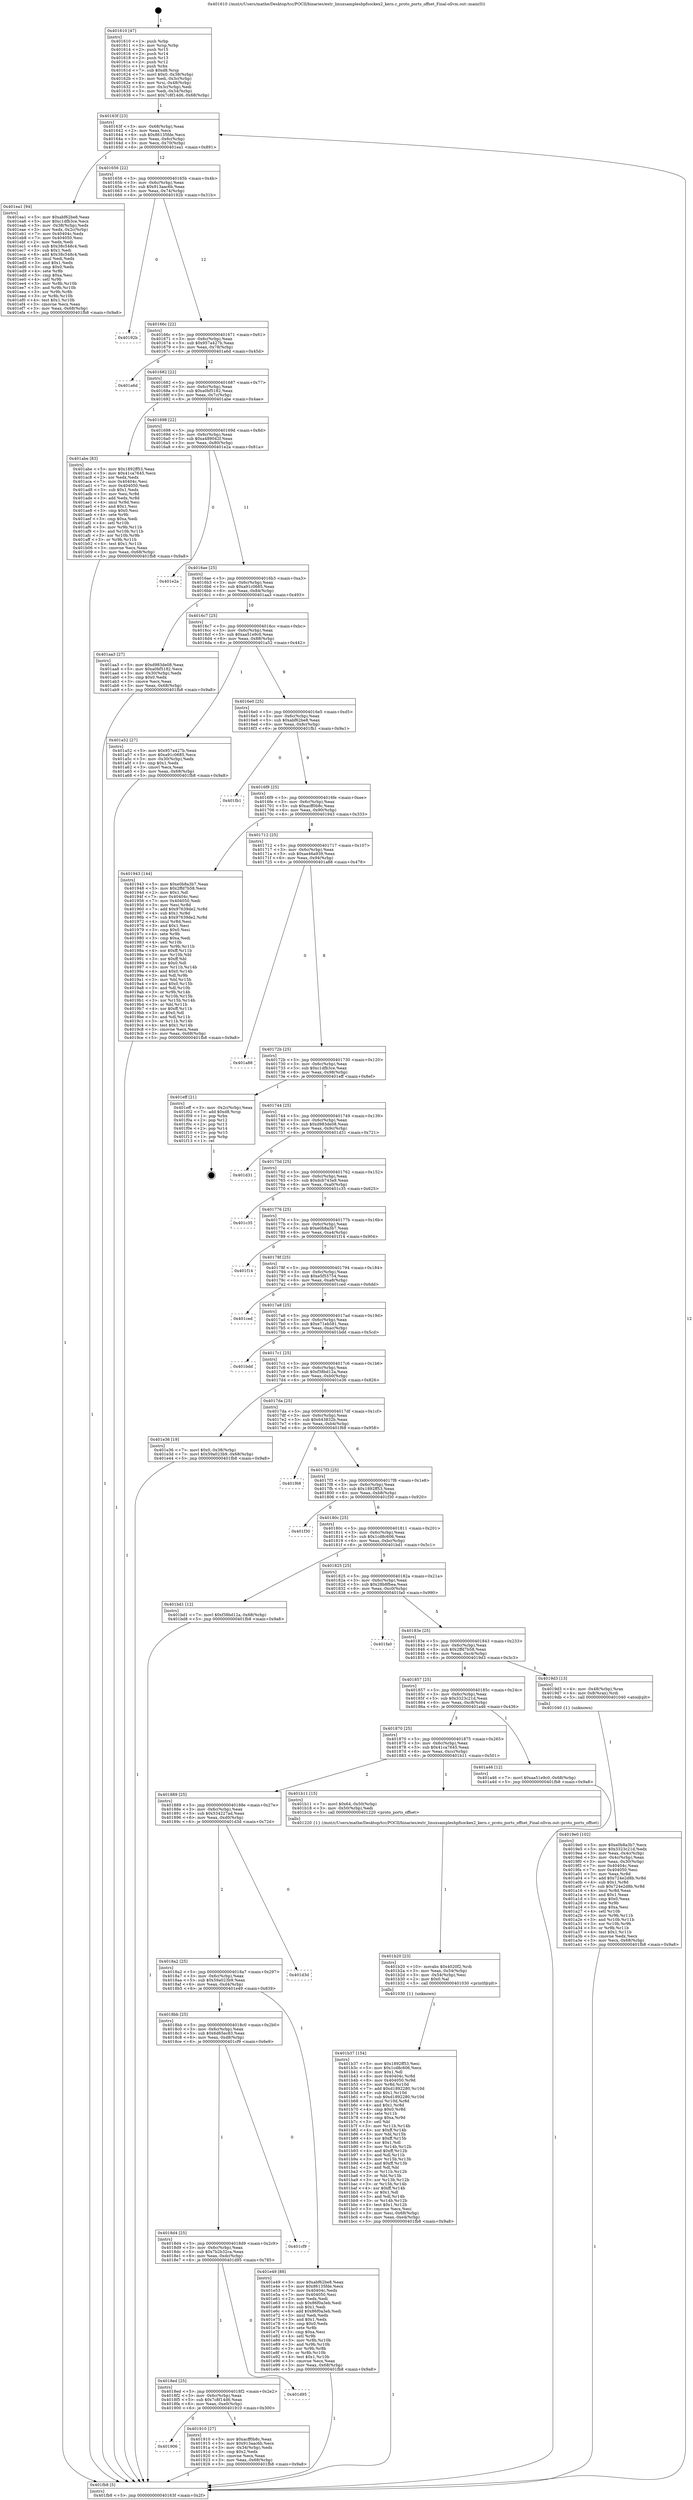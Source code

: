 digraph "0x401610" {
  label = "0x401610 (/mnt/c/Users/mathe/Desktop/tcc/POCII/binaries/extr_linuxsamplesbpfsockex2_kern.c_proto_ports_offset_Final-ollvm.out::main(0))"
  labelloc = "t"
  node[shape=record]

  Entry [label="",width=0.3,height=0.3,shape=circle,fillcolor=black,style=filled]
  "0x40163f" [label="{
     0x40163f [23]\l
     | [instrs]\l
     &nbsp;&nbsp;0x40163f \<+3\>: mov -0x68(%rbp),%eax\l
     &nbsp;&nbsp;0x401642 \<+2\>: mov %eax,%ecx\l
     &nbsp;&nbsp;0x401644 \<+6\>: sub $0x86135fde,%ecx\l
     &nbsp;&nbsp;0x40164a \<+3\>: mov %eax,-0x6c(%rbp)\l
     &nbsp;&nbsp;0x40164d \<+3\>: mov %ecx,-0x70(%rbp)\l
     &nbsp;&nbsp;0x401650 \<+6\>: je 0000000000401ea1 \<main+0x891\>\l
  }"]
  "0x401ea1" [label="{
     0x401ea1 [94]\l
     | [instrs]\l
     &nbsp;&nbsp;0x401ea1 \<+5\>: mov $0xabf62be8,%eax\l
     &nbsp;&nbsp;0x401ea6 \<+5\>: mov $0xc1dfb3ce,%ecx\l
     &nbsp;&nbsp;0x401eab \<+3\>: mov -0x38(%rbp),%edx\l
     &nbsp;&nbsp;0x401eae \<+3\>: mov %edx,-0x2c(%rbp)\l
     &nbsp;&nbsp;0x401eb1 \<+7\>: mov 0x40404c,%edx\l
     &nbsp;&nbsp;0x401eb8 \<+7\>: mov 0x404050,%esi\l
     &nbsp;&nbsp;0x401ebf \<+2\>: mov %edx,%edi\l
     &nbsp;&nbsp;0x401ec1 \<+6\>: sub $0x38c548c4,%edi\l
     &nbsp;&nbsp;0x401ec7 \<+3\>: sub $0x1,%edi\l
     &nbsp;&nbsp;0x401eca \<+6\>: add $0x38c548c4,%edi\l
     &nbsp;&nbsp;0x401ed0 \<+3\>: imul %edi,%edx\l
     &nbsp;&nbsp;0x401ed3 \<+3\>: and $0x1,%edx\l
     &nbsp;&nbsp;0x401ed6 \<+3\>: cmp $0x0,%edx\l
     &nbsp;&nbsp;0x401ed9 \<+4\>: sete %r8b\l
     &nbsp;&nbsp;0x401edd \<+3\>: cmp $0xa,%esi\l
     &nbsp;&nbsp;0x401ee0 \<+4\>: setl %r9b\l
     &nbsp;&nbsp;0x401ee4 \<+3\>: mov %r8b,%r10b\l
     &nbsp;&nbsp;0x401ee7 \<+3\>: and %r9b,%r10b\l
     &nbsp;&nbsp;0x401eea \<+3\>: xor %r9b,%r8b\l
     &nbsp;&nbsp;0x401eed \<+3\>: or %r8b,%r10b\l
     &nbsp;&nbsp;0x401ef0 \<+4\>: test $0x1,%r10b\l
     &nbsp;&nbsp;0x401ef4 \<+3\>: cmovne %ecx,%eax\l
     &nbsp;&nbsp;0x401ef7 \<+3\>: mov %eax,-0x68(%rbp)\l
     &nbsp;&nbsp;0x401efa \<+5\>: jmp 0000000000401fb8 \<main+0x9a8\>\l
  }"]
  "0x401656" [label="{
     0x401656 [22]\l
     | [instrs]\l
     &nbsp;&nbsp;0x401656 \<+5\>: jmp 000000000040165b \<main+0x4b\>\l
     &nbsp;&nbsp;0x40165b \<+3\>: mov -0x6c(%rbp),%eax\l
     &nbsp;&nbsp;0x40165e \<+5\>: sub $0x913aac6b,%eax\l
     &nbsp;&nbsp;0x401663 \<+3\>: mov %eax,-0x74(%rbp)\l
     &nbsp;&nbsp;0x401666 \<+6\>: je 000000000040192b \<main+0x31b\>\l
  }"]
  Exit [label="",width=0.3,height=0.3,shape=circle,fillcolor=black,style=filled,peripheries=2]
  "0x40192b" [label="{
     0x40192b\l
  }", style=dashed]
  "0x40166c" [label="{
     0x40166c [22]\l
     | [instrs]\l
     &nbsp;&nbsp;0x40166c \<+5\>: jmp 0000000000401671 \<main+0x61\>\l
     &nbsp;&nbsp;0x401671 \<+3\>: mov -0x6c(%rbp),%eax\l
     &nbsp;&nbsp;0x401674 \<+5\>: sub $0x957a427b,%eax\l
     &nbsp;&nbsp;0x401679 \<+3\>: mov %eax,-0x78(%rbp)\l
     &nbsp;&nbsp;0x40167c \<+6\>: je 0000000000401a6d \<main+0x45d\>\l
  }"]
  "0x401b37" [label="{
     0x401b37 [154]\l
     | [instrs]\l
     &nbsp;&nbsp;0x401b37 \<+5\>: mov $0x1892ff53,%esi\l
     &nbsp;&nbsp;0x401b3c \<+5\>: mov $0x1cd8c606,%ecx\l
     &nbsp;&nbsp;0x401b41 \<+2\>: mov $0x1,%dl\l
     &nbsp;&nbsp;0x401b43 \<+8\>: mov 0x40404c,%r8d\l
     &nbsp;&nbsp;0x401b4b \<+8\>: mov 0x404050,%r9d\l
     &nbsp;&nbsp;0x401b53 \<+3\>: mov %r8d,%r10d\l
     &nbsp;&nbsp;0x401b56 \<+7\>: add $0xd1892280,%r10d\l
     &nbsp;&nbsp;0x401b5d \<+4\>: sub $0x1,%r10d\l
     &nbsp;&nbsp;0x401b61 \<+7\>: sub $0xd1892280,%r10d\l
     &nbsp;&nbsp;0x401b68 \<+4\>: imul %r10d,%r8d\l
     &nbsp;&nbsp;0x401b6c \<+4\>: and $0x1,%r8d\l
     &nbsp;&nbsp;0x401b70 \<+4\>: cmp $0x0,%r8d\l
     &nbsp;&nbsp;0x401b74 \<+4\>: sete %r11b\l
     &nbsp;&nbsp;0x401b78 \<+4\>: cmp $0xa,%r9d\l
     &nbsp;&nbsp;0x401b7c \<+3\>: setl %bl\l
     &nbsp;&nbsp;0x401b7f \<+3\>: mov %r11b,%r14b\l
     &nbsp;&nbsp;0x401b82 \<+4\>: xor $0xff,%r14b\l
     &nbsp;&nbsp;0x401b86 \<+3\>: mov %bl,%r15b\l
     &nbsp;&nbsp;0x401b89 \<+4\>: xor $0xff,%r15b\l
     &nbsp;&nbsp;0x401b8d \<+3\>: xor $0x1,%dl\l
     &nbsp;&nbsp;0x401b90 \<+3\>: mov %r14b,%r12b\l
     &nbsp;&nbsp;0x401b93 \<+4\>: and $0xff,%r12b\l
     &nbsp;&nbsp;0x401b97 \<+3\>: and %dl,%r11b\l
     &nbsp;&nbsp;0x401b9a \<+3\>: mov %r15b,%r13b\l
     &nbsp;&nbsp;0x401b9d \<+4\>: and $0xff,%r13b\l
     &nbsp;&nbsp;0x401ba1 \<+2\>: and %dl,%bl\l
     &nbsp;&nbsp;0x401ba3 \<+3\>: or %r11b,%r12b\l
     &nbsp;&nbsp;0x401ba6 \<+3\>: or %bl,%r13b\l
     &nbsp;&nbsp;0x401ba9 \<+3\>: xor %r13b,%r12b\l
     &nbsp;&nbsp;0x401bac \<+3\>: or %r15b,%r14b\l
     &nbsp;&nbsp;0x401baf \<+4\>: xor $0xff,%r14b\l
     &nbsp;&nbsp;0x401bb3 \<+3\>: or $0x1,%dl\l
     &nbsp;&nbsp;0x401bb6 \<+3\>: and %dl,%r14b\l
     &nbsp;&nbsp;0x401bb9 \<+3\>: or %r14b,%r12b\l
     &nbsp;&nbsp;0x401bbc \<+4\>: test $0x1,%r12b\l
     &nbsp;&nbsp;0x401bc0 \<+3\>: cmovne %ecx,%esi\l
     &nbsp;&nbsp;0x401bc3 \<+3\>: mov %esi,-0x68(%rbp)\l
     &nbsp;&nbsp;0x401bc6 \<+6\>: mov %eax,-0xe4(%rbp)\l
     &nbsp;&nbsp;0x401bcc \<+5\>: jmp 0000000000401fb8 \<main+0x9a8\>\l
  }"]
  "0x401a6d" [label="{
     0x401a6d\l
  }", style=dashed]
  "0x401682" [label="{
     0x401682 [22]\l
     | [instrs]\l
     &nbsp;&nbsp;0x401682 \<+5\>: jmp 0000000000401687 \<main+0x77\>\l
     &nbsp;&nbsp;0x401687 \<+3\>: mov -0x6c(%rbp),%eax\l
     &nbsp;&nbsp;0x40168a \<+5\>: sub $0xa0bf5182,%eax\l
     &nbsp;&nbsp;0x40168f \<+3\>: mov %eax,-0x7c(%rbp)\l
     &nbsp;&nbsp;0x401692 \<+6\>: je 0000000000401abe \<main+0x4ae\>\l
  }"]
  "0x401b20" [label="{
     0x401b20 [23]\l
     | [instrs]\l
     &nbsp;&nbsp;0x401b20 \<+10\>: movabs $0x4020f2,%rdi\l
     &nbsp;&nbsp;0x401b2a \<+3\>: mov %eax,-0x54(%rbp)\l
     &nbsp;&nbsp;0x401b2d \<+3\>: mov -0x54(%rbp),%esi\l
     &nbsp;&nbsp;0x401b30 \<+2\>: mov $0x0,%al\l
     &nbsp;&nbsp;0x401b32 \<+5\>: call 0000000000401030 \<printf@plt\>\l
     | [calls]\l
     &nbsp;&nbsp;0x401030 \{1\} (unknown)\l
  }"]
  "0x401abe" [label="{
     0x401abe [83]\l
     | [instrs]\l
     &nbsp;&nbsp;0x401abe \<+5\>: mov $0x1892ff53,%eax\l
     &nbsp;&nbsp;0x401ac3 \<+5\>: mov $0x41ca7645,%ecx\l
     &nbsp;&nbsp;0x401ac8 \<+2\>: xor %edx,%edx\l
     &nbsp;&nbsp;0x401aca \<+7\>: mov 0x40404c,%esi\l
     &nbsp;&nbsp;0x401ad1 \<+7\>: mov 0x404050,%edi\l
     &nbsp;&nbsp;0x401ad8 \<+3\>: sub $0x1,%edx\l
     &nbsp;&nbsp;0x401adb \<+3\>: mov %esi,%r8d\l
     &nbsp;&nbsp;0x401ade \<+3\>: add %edx,%r8d\l
     &nbsp;&nbsp;0x401ae1 \<+4\>: imul %r8d,%esi\l
     &nbsp;&nbsp;0x401ae5 \<+3\>: and $0x1,%esi\l
     &nbsp;&nbsp;0x401ae8 \<+3\>: cmp $0x0,%esi\l
     &nbsp;&nbsp;0x401aeb \<+4\>: sete %r9b\l
     &nbsp;&nbsp;0x401aef \<+3\>: cmp $0xa,%edi\l
     &nbsp;&nbsp;0x401af2 \<+4\>: setl %r10b\l
     &nbsp;&nbsp;0x401af6 \<+3\>: mov %r9b,%r11b\l
     &nbsp;&nbsp;0x401af9 \<+3\>: and %r10b,%r11b\l
     &nbsp;&nbsp;0x401afc \<+3\>: xor %r10b,%r9b\l
     &nbsp;&nbsp;0x401aff \<+3\>: or %r9b,%r11b\l
     &nbsp;&nbsp;0x401b02 \<+4\>: test $0x1,%r11b\l
     &nbsp;&nbsp;0x401b06 \<+3\>: cmovne %ecx,%eax\l
     &nbsp;&nbsp;0x401b09 \<+3\>: mov %eax,-0x68(%rbp)\l
     &nbsp;&nbsp;0x401b0c \<+5\>: jmp 0000000000401fb8 \<main+0x9a8\>\l
  }"]
  "0x401698" [label="{
     0x401698 [22]\l
     | [instrs]\l
     &nbsp;&nbsp;0x401698 \<+5\>: jmp 000000000040169d \<main+0x8d\>\l
     &nbsp;&nbsp;0x40169d \<+3\>: mov -0x6c(%rbp),%eax\l
     &nbsp;&nbsp;0x4016a0 \<+5\>: sub $0xa489042f,%eax\l
     &nbsp;&nbsp;0x4016a5 \<+3\>: mov %eax,-0x80(%rbp)\l
     &nbsp;&nbsp;0x4016a8 \<+6\>: je 0000000000401e2a \<main+0x81a\>\l
  }"]
  "0x4019e0" [label="{
     0x4019e0 [102]\l
     | [instrs]\l
     &nbsp;&nbsp;0x4019e0 \<+5\>: mov $0xe0b8a3b7,%ecx\l
     &nbsp;&nbsp;0x4019e5 \<+5\>: mov $0x3323c21d,%edx\l
     &nbsp;&nbsp;0x4019ea \<+3\>: mov %eax,-0x4c(%rbp)\l
     &nbsp;&nbsp;0x4019ed \<+3\>: mov -0x4c(%rbp),%eax\l
     &nbsp;&nbsp;0x4019f0 \<+3\>: mov %eax,-0x30(%rbp)\l
     &nbsp;&nbsp;0x4019f3 \<+7\>: mov 0x40404c,%eax\l
     &nbsp;&nbsp;0x4019fa \<+7\>: mov 0x404050,%esi\l
     &nbsp;&nbsp;0x401a01 \<+3\>: mov %eax,%r8d\l
     &nbsp;&nbsp;0x401a04 \<+7\>: add $0x724e2d8b,%r8d\l
     &nbsp;&nbsp;0x401a0b \<+4\>: sub $0x1,%r8d\l
     &nbsp;&nbsp;0x401a0f \<+7\>: sub $0x724e2d8b,%r8d\l
     &nbsp;&nbsp;0x401a16 \<+4\>: imul %r8d,%eax\l
     &nbsp;&nbsp;0x401a1a \<+3\>: and $0x1,%eax\l
     &nbsp;&nbsp;0x401a1d \<+3\>: cmp $0x0,%eax\l
     &nbsp;&nbsp;0x401a20 \<+4\>: sete %r9b\l
     &nbsp;&nbsp;0x401a24 \<+3\>: cmp $0xa,%esi\l
     &nbsp;&nbsp;0x401a27 \<+4\>: setl %r10b\l
     &nbsp;&nbsp;0x401a2b \<+3\>: mov %r9b,%r11b\l
     &nbsp;&nbsp;0x401a2e \<+3\>: and %r10b,%r11b\l
     &nbsp;&nbsp;0x401a31 \<+3\>: xor %r10b,%r9b\l
     &nbsp;&nbsp;0x401a34 \<+3\>: or %r9b,%r11b\l
     &nbsp;&nbsp;0x401a37 \<+4\>: test $0x1,%r11b\l
     &nbsp;&nbsp;0x401a3b \<+3\>: cmovne %edx,%ecx\l
     &nbsp;&nbsp;0x401a3e \<+3\>: mov %ecx,-0x68(%rbp)\l
     &nbsp;&nbsp;0x401a41 \<+5\>: jmp 0000000000401fb8 \<main+0x9a8\>\l
  }"]
  "0x401e2a" [label="{
     0x401e2a\l
  }", style=dashed]
  "0x4016ae" [label="{
     0x4016ae [25]\l
     | [instrs]\l
     &nbsp;&nbsp;0x4016ae \<+5\>: jmp 00000000004016b3 \<main+0xa3\>\l
     &nbsp;&nbsp;0x4016b3 \<+3\>: mov -0x6c(%rbp),%eax\l
     &nbsp;&nbsp;0x4016b6 \<+5\>: sub $0xa91c0685,%eax\l
     &nbsp;&nbsp;0x4016bb \<+6\>: mov %eax,-0x84(%rbp)\l
     &nbsp;&nbsp;0x4016c1 \<+6\>: je 0000000000401aa3 \<main+0x493\>\l
  }"]
  "0x401610" [label="{
     0x401610 [47]\l
     | [instrs]\l
     &nbsp;&nbsp;0x401610 \<+1\>: push %rbp\l
     &nbsp;&nbsp;0x401611 \<+3\>: mov %rsp,%rbp\l
     &nbsp;&nbsp;0x401614 \<+2\>: push %r15\l
     &nbsp;&nbsp;0x401616 \<+2\>: push %r14\l
     &nbsp;&nbsp;0x401618 \<+2\>: push %r13\l
     &nbsp;&nbsp;0x40161a \<+2\>: push %r12\l
     &nbsp;&nbsp;0x40161c \<+1\>: push %rbx\l
     &nbsp;&nbsp;0x40161d \<+7\>: sub $0xd8,%rsp\l
     &nbsp;&nbsp;0x401624 \<+7\>: movl $0x0,-0x38(%rbp)\l
     &nbsp;&nbsp;0x40162b \<+3\>: mov %edi,-0x3c(%rbp)\l
     &nbsp;&nbsp;0x40162e \<+4\>: mov %rsi,-0x48(%rbp)\l
     &nbsp;&nbsp;0x401632 \<+3\>: mov -0x3c(%rbp),%edi\l
     &nbsp;&nbsp;0x401635 \<+3\>: mov %edi,-0x34(%rbp)\l
     &nbsp;&nbsp;0x401638 \<+7\>: movl $0x7c8f14d6,-0x68(%rbp)\l
  }"]
  "0x401aa3" [label="{
     0x401aa3 [27]\l
     | [instrs]\l
     &nbsp;&nbsp;0x401aa3 \<+5\>: mov $0xd983de08,%eax\l
     &nbsp;&nbsp;0x401aa8 \<+5\>: mov $0xa0bf5182,%ecx\l
     &nbsp;&nbsp;0x401aad \<+3\>: mov -0x30(%rbp),%edx\l
     &nbsp;&nbsp;0x401ab0 \<+3\>: cmp $0x0,%edx\l
     &nbsp;&nbsp;0x401ab3 \<+3\>: cmove %ecx,%eax\l
     &nbsp;&nbsp;0x401ab6 \<+3\>: mov %eax,-0x68(%rbp)\l
     &nbsp;&nbsp;0x401ab9 \<+5\>: jmp 0000000000401fb8 \<main+0x9a8\>\l
  }"]
  "0x4016c7" [label="{
     0x4016c7 [25]\l
     | [instrs]\l
     &nbsp;&nbsp;0x4016c7 \<+5\>: jmp 00000000004016cc \<main+0xbc\>\l
     &nbsp;&nbsp;0x4016cc \<+3\>: mov -0x6c(%rbp),%eax\l
     &nbsp;&nbsp;0x4016cf \<+5\>: sub $0xaa51e9c0,%eax\l
     &nbsp;&nbsp;0x4016d4 \<+6\>: mov %eax,-0x88(%rbp)\l
     &nbsp;&nbsp;0x4016da \<+6\>: je 0000000000401a52 \<main+0x442\>\l
  }"]
  "0x401fb8" [label="{
     0x401fb8 [5]\l
     | [instrs]\l
     &nbsp;&nbsp;0x401fb8 \<+5\>: jmp 000000000040163f \<main+0x2f\>\l
  }"]
  "0x401a52" [label="{
     0x401a52 [27]\l
     | [instrs]\l
     &nbsp;&nbsp;0x401a52 \<+5\>: mov $0x957a427b,%eax\l
     &nbsp;&nbsp;0x401a57 \<+5\>: mov $0xa91c0685,%ecx\l
     &nbsp;&nbsp;0x401a5c \<+3\>: mov -0x30(%rbp),%edx\l
     &nbsp;&nbsp;0x401a5f \<+3\>: cmp $0x1,%edx\l
     &nbsp;&nbsp;0x401a62 \<+3\>: cmovl %ecx,%eax\l
     &nbsp;&nbsp;0x401a65 \<+3\>: mov %eax,-0x68(%rbp)\l
     &nbsp;&nbsp;0x401a68 \<+5\>: jmp 0000000000401fb8 \<main+0x9a8\>\l
  }"]
  "0x4016e0" [label="{
     0x4016e0 [25]\l
     | [instrs]\l
     &nbsp;&nbsp;0x4016e0 \<+5\>: jmp 00000000004016e5 \<main+0xd5\>\l
     &nbsp;&nbsp;0x4016e5 \<+3\>: mov -0x6c(%rbp),%eax\l
     &nbsp;&nbsp;0x4016e8 \<+5\>: sub $0xabf62be8,%eax\l
     &nbsp;&nbsp;0x4016ed \<+6\>: mov %eax,-0x8c(%rbp)\l
     &nbsp;&nbsp;0x4016f3 \<+6\>: je 0000000000401fb1 \<main+0x9a1\>\l
  }"]
  "0x401906" [label="{
     0x401906\l
  }", style=dashed]
  "0x401fb1" [label="{
     0x401fb1\l
  }", style=dashed]
  "0x4016f9" [label="{
     0x4016f9 [25]\l
     | [instrs]\l
     &nbsp;&nbsp;0x4016f9 \<+5\>: jmp 00000000004016fe \<main+0xee\>\l
     &nbsp;&nbsp;0x4016fe \<+3\>: mov -0x6c(%rbp),%eax\l
     &nbsp;&nbsp;0x401701 \<+5\>: sub $0xacff0b8c,%eax\l
     &nbsp;&nbsp;0x401706 \<+6\>: mov %eax,-0x90(%rbp)\l
     &nbsp;&nbsp;0x40170c \<+6\>: je 0000000000401943 \<main+0x333\>\l
  }"]
  "0x401910" [label="{
     0x401910 [27]\l
     | [instrs]\l
     &nbsp;&nbsp;0x401910 \<+5\>: mov $0xacff0b8c,%eax\l
     &nbsp;&nbsp;0x401915 \<+5\>: mov $0x913aac6b,%ecx\l
     &nbsp;&nbsp;0x40191a \<+3\>: mov -0x34(%rbp),%edx\l
     &nbsp;&nbsp;0x40191d \<+3\>: cmp $0x2,%edx\l
     &nbsp;&nbsp;0x401920 \<+3\>: cmovne %ecx,%eax\l
     &nbsp;&nbsp;0x401923 \<+3\>: mov %eax,-0x68(%rbp)\l
     &nbsp;&nbsp;0x401926 \<+5\>: jmp 0000000000401fb8 \<main+0x9a8\>\l
  }"]
  "0x401943" [label="{
     0x401943 [144]\l
     | [instrs]\l
     &nbsp;&nbsp;0x401943 \<+5\>: mov $0xe0b8a3b7,%eax\l
     &nbsp;&nbsp;0x401948 \<+5\>: mov $0x2ffd7b58,%ecx\l
     &nbsp;&nbsp;0x40194d \<+2\>: mov $0x1,%dl\l
     &nbsp;&nbsp;0x40194f \<+7\>: mov 0x40404c,%esi\l
     &nbsp;&nbsp;0x401956 \<+7\>: mov 0x404050,%edi\l
     &nbsp;&nbsp;0x40195d \<+3\>: mov %esi,%r8d\l
     &nbsp;&nbsp;0x401960 \<+7\>: add $0x97639de2,%r8d\l
     &nbsp;&nbsp;0x401967 \<+4\>: sub $0x1,%r8d\l
     &nbsp;&nbsp;0x40196b \<+7\>: sub $0x97639de2,%r8d\l
     &nbsp;&nbsp;0x401972 \<+4\>: imul %r8d,%esi\l
     &nbsp;&nbsp;0x401976 \<+3\>: and $0x1,%esi\l
     &nbsp;&nbsp;0x401979 \<+3\>: cmp $0x0,%esi\l
     &nbsp;&nbsp;0x40197c \<+4\>: sete %r9b\l
     &nbsp;&nbsp;0x401980 \<+3\>: cmp $0xa,%edi\l
     &nbsp;&nbsp;0x401983 \<+4\>: setl %r10b\l
     &nbsp;&nbsp;0x401987 \<+3\>: mov %r9b,%r11b\l
     &nbsp;&nbsp;0x40198a \<+4\>: xor $0xff,%r11b\l
     &nbsp;&nbsp;0x40198e \<+3\>: mov %r10b,%bl\l
     &nbsp;&nbsp;0x401991 \<+3\>: xor $0xff,%bl\l
     &nbsp;&nbsp;0x401994 \<+3\>: xor $0x0,%dl\l
     &nbsp;&nbsp;0x401997 \<+3\>: mov %r11b,%r14b\l
     &nbsp;&nbsp;0x40199a \<+4\>: and $0x0,%r14b\l
     &nbsp;&nbsp;0x40199e \<+3\>: and %dl,%r9b\l
     &nbsp;&nbsp;0x4019a1 \<+3\>: mov %bl,%r15b\l
     &nbsp;&nbsp;0x4019a4 \<+4\>: and $0x0,%r15b\l
     &nbsp;&nbsp;0x4019a8 \<+3\>: and %dl,%r10b\l
     &nbsp;&nbsp;0x4019ab \<+3\>: or %r9b,%r14b\l
     &nbsp;&nbsp;0x4019ae \<+3\>: or %r10b,%r15b\l
     &nbsp;&nbsp;0x4019b1 \<+3\>: xor %r15b,%r14b\l
     &nbsp;&nbsp;0x4019b4 \<+3\>: or %bl,%r11b\l
     &nbsp;&nbsp;0x4019b7 \<+4\>: xor $0xff,%r11b\l
     &nbsp;&nbsp;0x4019bb \<+3\>: or $0x0,%dl\l
     &nbsp;&nbsp;0x4019be \<+3\>: and %dl,%r11b\l
     &nbsp;&nbsp;0x4019c1 \<+3\>: or %r11b,%r14b\l
     &nbsp;&nbsp;0x4019c4 \<+4\>: test $0x1,%r14b\l
     &nbsp;&nbsp;0x4019c8 \<+3\>: cmovne %ecx,%eax\l
     &nbsp;&nbsp;0x4019cb \<+3\>: mov %eax,-0x68(%rbp)\l
     &nbsp;&nbsp;0x4019ce \<+5\>: jmp 0000000000401fb8 \<main+0x9a8\>\l
  }"]
  "0x401712" [label="{
     0x401712 [25]\l
     | [instrs]\l
     &nbsp;&nbsp;0x401712 \<+5\>: jmp 0000000000401717 \<main+0x107\>\l
     &nbsp;&nbsp;0x401717 \<+3\>: mov -0x6c(%rbp),%eax\l
     &nbsp;&nbsp;0x40171a \<+5\>: sub $0xae46a939,%eax\l
     &nbsp;&nbsp;0x40171f \<+6\>: mov %eax,-0x94(%rbp)\l
     &nbsp;&nbsp;0x401725 \<+6\>: je 0000000000401a88 \<main+0x478\>\l
  }"]
  "0x4018ed" [label="{
     0x4018ed [25]\l
     | [instrs]\l
     &nbsp;&nbsp;0x4018ed \<+5\>: jmp 00000000004018f2 \<main+0x2e2\>\l
     &nbsp;&nbsp;0x4018f2 \<+3\>: mov -0x6c(%rbp),%eax\l
     &nbsp;&nbsp;0x4018f5 \<+5\>: sub $0x7c8f14d6,%eax\l
     &nbsp;&nbsp;0x4018fa \<+6\>: mov %eax,-0xe0(%rbp)\l
     &nbsp;&nbsp;0x401900 \<+6\>: je 0000000000401910 \<main+0x300\>\l
  }"]
  "0x401a88" [label="{
     0x401a88\l
  }", style=dashed]
  "0x40172b" [label="{
     0x40172b [25]\l
     | [instrs]\l
     &nbsp;&nbsp;0x40172b \<+5\>: jmp 0000000000401730 \<main+0x120\>\l
     &nbsp;&nbsp;0x401730 \<+3\>: mov -0x6c(%rbp),%eax\l
     &nbsp;&nbsp;0x401733 \<+5\>: sub $0xc1dfb3ce,%eax\l
     &nbsp;&nbsp;0x401738 \<+6\>: mov %eax,-0x98(%rbp)\l
     &nbsp;&nbsp;0x40173e \<+6\>: je 0000000000401eff \<main+0x8ef\>\l
  }"]
  "0x401d95" [label="{
     0x401d95\l
  }", style=dashed]
  "0x401eff" [label="{
     0x401eff [21]\l
     | [instrs]\l
     &nbsp;&nbsp;0x401eff \<+3\>: mov -0x2c(%rbp),%eax\l
     &nbsp;&nbsp;0x401f02 \<+7\>: add $0xd8,%rsp\l
     &nbsp;&nbsp;0x401f09 \<+1\>: pop %rbx\l
     &nbsp;&nbsp;0x401f0a \<+2\>: pop %r12\l
     &nbsp;&nbsp;0x401f0c \<+2\>: pop %r13\l
     &nbsp;&nbsp;0x401f0e \<+2\>: pop %r14\l
     &nbsp;&nbsp;0x401f10 \<+2\>: pop %r15\l
     &nbsp;&nbsp;0x401f12 \<+1\>: pop %rbp\l
     &nbsp;&nbsp;0x401f13 \<+1\>: ret\l
  }"]
  "0x401744" [label="{
     0x401744 [25]\l
     | [instrs]\l
     &nbsp;&nbsp;0x401744 \<+5\>: jmp 0000000000401749 \<main+0x139\>\l
     &nbsp;&nbsp;0x401749 \<+3\>: mov -0x6c(%rbp),%eax\l
     &nbsp;&nbsp;0x40174c \<+5\>: sub $0xd983de08,%eax\l
     &nbsp;&nbsp;0x401751 \<+6\>: mov %eax,-0x9c(%rbp)\l
     &nbsp;&nbsp;0x401757 \<+6\>: je 0000000000401d31 \<main+0x721\>\l
  }"]
  "0x4018d4" [label="{
     0x4018d4 [25]\l
     | [instrs]\l
     &nbsp;&nbsp;0x4018d4 \<+5\>: jmp 00000000004018d9 \<main+0x2c9\>\l
     &nbsp;&nbsp;0x4018d9 \<+3\>: mov -0x6c(%rbp),%eax\l
     &nbsp;&nbsp;0x4018dc \<+5\>: sub $0x7b2b32ca,%eax\l
     &nbsp;&nbsp;0x4018e1 \<+6\>: mov %eax,-0xdc(%rbp)\l
     &nbsp;&nbsp;0x4018e7 \<+6\>: je 0000000000401d95 \<main+0x785\>\l
  }"]
  "0x401d31" [label="{
     0x401d31\l
  }", style=dashed]
  "0x40175d" [label="{
     0x40175d [25]\l
     | [instrs]\l
     &nbsp;&nbsp;0x40175d \<+5\>: jmp 0000000000401762 \<main+0x152\>\l
     &nbsp;&nbsp;0x401762 \<+3\>: mov -0x6c(%rbp),%eax\l
     &nbsp;&nbsp;0x401765 \<+5\>: sub $0xdcb743a9,%eax\l
     &nbsp;&nbsp;0x40176a \<+6\>: mov %eax,-0xa0(%rbp)\l
     &nbsp;&nbsp;0x401770 \<+6\>: je 0000000000401c35 \<main+0x625\>\l
  }"]
  "0x401cf9" [label="{
     0x401cf9\l
  }", style=dashed]
  "0x401c35" [label="{
     0x401c35\l
  }", style=dashed]
  "0x401776" [label="{
     0x401776 [25]\l
     | [instrs]\l
     &nbsp;&nbsp;0x401776 \<+5\>: jmp 000000000040177b \<main+0x16b\>\l
     &nbsp;&nbsp;0x40177b \<+3\>: mov -0x6c(%rbp),%eax\l
     &nbsp;&nbsp;0x40177e \<+5\>: sub $0xe0b8a3b7,%eax\l
     &nbsp;&nbsp;0x401783 \<+6\>: mov %eax,-0xa4(%rbp)\l
     &nbsp;&nbsp;0x401789 \<+6\>: je 0000000000401f14 \<main+0x904\>\l
  }"]
  "0x4018bb" [label="{
     0x4018bb [25]\l
     | [instrs]\l
     &nbsp;&nbsp;0x4018bb \<+5\>: jmp 00000000004018c0 \<main+0x2b0\>\l
     &nbsp;&nbsp;0x4018c0 \<+3\>: mov -0x6c(%rbp),%eax\l
     &nbsp;&nbsp;0x4018c3 \<+5\>: sub $0x6d65ec83,%eax\l
     &nbsp;&nbsp;0x4018c8 \<+6\>: mov %eax,-0xd8(%rbp)\l
     &nbsp;&nbsp;0x4018ce \<+6\>: je 0000000000401cf9 \<main+0x6e9\>\l
  }"]
  "0x401f14" [label="{
     0x401f14\l
  }", style=dashed]
  "0x40178f" [label="{
     0x40178f [25]\l
     | [instrs]\l
     &nbsp;&nbsp;0x40178f \<+5\>: jmp 0000000000401794 \<main+0x184\>\l
     &nbsp;&nbsp;0x401794 \<+3\>: mov -0x6c(%rbp),%eax\l
     &nbsp;&nbsp;0x401797 \<+5\>: sub $0xe5f55754,%eax\l
     &nbsp;&nbsp;0x40179c \<+6\>: mov %eax,-0xa8(%rbp)\l
     &nbsp;&nbsp;0x4017a2 \<+6\>: je 0000000000401ced \<main+0x6dd\>\l
  }"]
  "0x401e49" [label="{
     0x401e49 [88]\l
     | [instrs]\l
     &nbsp;&nbsp;0x401e49 \<+5\>: mov $0xabf62be8,%eax\l
     &nbsp;&nbsp;0x401e4e \<+5\>: mov $0x86135fde,%ecx\l
     &nbsp;&nbsp;0x401e53 \<+7\>: mov 0x40404c,%edx\l
     &nbsp;&nbsp;0x401e5a \<+7\>: mov 0x404050,%esi\l
     &nbsp;&nbsp;0x401e61 \<+2\>: mov %edx,%edi\l
     &nbsp;&nbsp;0x401e63 \<+6\>: sub $0x86f0a3eb,%edi\l
     &nbsp;&nbsp;0x401e69 \<+3\>: sub $0x1,%edi\l
     &nbsp;&nbsp;0x401e6c \<+6\>: add $0x86f0a3eb,%edi\l
     &nbsp;&nbsp;0x401e72 \<+3\>: imul %edi,%edx\l
     &nbsp;&nbsp;0x401e75 \<+3\>: and $0x1,%edx\l
     &nbsp;&nbsp;0x401e78 \<+3\>: cmp $0x0,%edx\l
     &nbsp;&nbsp;0x401e7b \<+4\>: sete %r8b\l
     &nbsp;&nbsp;0x401e7f \<+3\>: cmp $0xa,%esi\l
     &nbsp;&nbsp;0x401e82 \<+4\>: setl %r9b\l
     &nbsp;&nbsp;0x401e86 \<+3\>: mov %r8b,%r10b\l
     &nbsp;&nbsp;0x401e89 \<+3\>: and %r9b,%r10b\l
     &nbsp;&nbsp;0x401e8c \<+3\>: xor %r9b,%r8b\l
     &nbsp;&nbsp;0x401e8f \<+3\>: or %r8b,%r10b\l
     &nbsp;&nbsp;0x401e92 \<+4\>: test $0x1,%r10b\l
     &nbsp;&nbsp;0x401e96 \<+3\>: cmovne %ecx,%eax\l
     &nbsp;&nbsp;0x401e99 \<+3\>: mov %eax,-0x68(%rbp)\l
     &nbsp;&nbsp;0x401e9c \<+5\>: jmp 0000000000401fb8 \<main+0x9a8\>\l
  }"]
  "0x401ced" [label="{
     0x401ced\l
  }", style=dashed]
  "0x4017a8" [label="{
     0x4017a8 [25]\l
     | [instrs]\l
     &nbsp;&nbsp;0x4017a8 \<+5\>: jmp 00000000004017ad \<main+0x19d\>\l
     &nbsp;&nbsp;0x4017ad \<+3\>: mov -0x6c(%rbp),%eax\l
     &nbsp;&nbsp;0x4017b0 \<+5\>: sub $0xe71eb581,%eax\l
     &nbsp;&nbsp;0x4017b5 \<+6\>: mov %eax,-0xac(%rbp)\l
     &nbsp;&nbsp;0x4017bb \<+6\>: je 0000000000401bdd \<main+0x5cd\>\l
  }"]
  "0x4018a2" [label="{
     0x4018a2 [25]\l
     | [instrs]\l
     &nbsp;&nbsp;0x4018a2 \<+5\>: jmp 00000000004018a7 \<main+0x297\>\l
     &nbsp;&nbsp;0x4018a7 \<+3\>: mov -0x6c(%rbp),%eax\l
     &nbsp;&nbsp;0x4018aa \<+5\>: sub $0x59a023b9,%eax\l
     &nbsp;&nbsp;0x4018af \<+6\>: mov %eax,-0xd4(%rbp)\l
     &nbsp;&nbsp;0x4018b5 \<+6\>: je 0000000000401e49 \<main+0x839\>\l
  }"]
  "0x401bdd" [label="{
     0x401bdd\l
  }", style=dashed]
  "0x4017c1" [label="{
     0x4017c1 [25]\l
     | [instrs]\l
     &nbsp;&nbsp;0x4017c1 \<+5\>: jmp 00000000004017c6 \<main+0x1b6\>\l
     &nbsp;&nbsp;0x4017c6 \<+3\>: mov -0x6c(%rbp),%eax\l
     &nbsp;&nbsp;0x4017c9 \<+5\>: sub $0xf38bd12a,%eax\l
     &nbsp;&nbsp;0x4017ce \<+6\>: mov %eax,-0xb0(%rbp)\l
     &nbsp;&nbsp;0x4017d4 \<+6\>: je 0000000000401e36 \<main+0x826\>\l
  }"]
  "0x401d3d" [label="{
     0x401d3d\l
  }", style=dashed]
  "0x401e36" [label="{
     0x401e36 [19]\l
     | [instrs]\l
     &nbsp;&nbsp;0x401e36 \<+7\>: movl $0x0,-0x38(%rbp)\l
     &nbsp;&nbsp;0x401e3d \<+7\>: movl $0x59a023b9,-0x68(%rbp)\l
     &nbsp;&nbsp;0x401e44 \<+5\>: jmp 0000000000401fb8 \<main+0x9a8\>\l
  }"]
  "0x4017da" [label="{
     0x4017da [25]\l
     | [instrs]\l
     &nbsp;&nbsp;0x4017da \<+5\>: jmp 00000000004017df \<main+0x1cf\>\l
     &nbsp;&nbsp;0x4017df \<+3\>: mov -0x6c(%rbp),%eax\l
     &nbsp;&nbsp;0x4017e2 \<+5\>: sub $0x643832b,%eax\l
     &nbsp;&nbsp;0x4017e7 \<+6\>: mov %eax,-0xb4(%rbp)\l
     &nbsp;&nbsp;0x4017ed \<+6\>: je 0000000000401f68 \<main+0x958\>\l
  }"]
  "0x401889" [label="{
     0x401889 [25]\l
     | [instrs]\l
     &nbsp;&nbsp;0x401889 \<+5\>: jmp 000000000040188e \<main+0x27e\>\l
     &nbsp;&nbsp;0x40188e \<+3\>: mov -0x6c(%rbp),%eax\l
     &nbsp;&nbsp;0x401891 \<+5\>: sub $0x534227ad,%eax\l
     &nbsp;&nbsp;0x401896 \<+6\>: mov %eax,-0xd0(%rbp)\l
     &nbsp;&nbsp;0x40189c \<+6\>: je 0000000000401d3d \<main+0x72d\>\l
  }"]
  "0x401f68" [label="{
     0x401f68\l
  }", style=dashed]
  "0x4017f3" [label="{
     0x4017f3 [25]\l
     | [instrs]\l
     &nbsp;&nbsp;0x4017f3 \<+5\>: jmp 00000000004017f8 \<main+0x1e8\>\l
     &nbsp;&nbsp;0x4017f8 \<+3\>: mov -0x6c(%rbp),%eax\l
     &nbsp;&nbsp;0x4017fb \<+5\>: sub $0x1892ff53,%eax\l
     &nbsp;&nbsp;0x401800 \<+6\>: mov %eax,-0xb8(%rbp)\l
     &nbsp;&nbsp;0x401806 \<+6\>: je 0000000000401f30 \<main+0x920\>\l
  }"]
  "0x401b11" [label="{
     0x401b11 [15]\l
     | [instrs]\l
     &nbsp;&nbsp;0x401b11 \<+7\>: movl $0x64,-0x50(%rbp)\l
     &nbsp;&nbsp;0x401b18 \<+3\>: mov -0x50(%rbp),%edi\l
     &nbsp;&nbsp;0x401b1b \<+5\>: call 0000000000401220 \<proto_ports_offset\>\l
     | [calls]\l
     &nbsp;&nbsp;0x401220 \{1\} (/mnt/c/Users/mathe/Desktop/tcc/POCII/binaries/extr_linuxsamplesbpfsockex2_kern.c_proto_ports_offset_Final-ollvm.out::proto_ports_offset)\l
  }"]
  "0x401f30" [label="{
     0x401f30\l
  }", style=dashed]
  "0x40180c" [label="{
     0x40180c [25]\l
     | [instrs]\l
     &nbsp;&nbsp;0x40180c \<+5\>: jmp 0000000000401811 \<main+0x201\>\l
     &nbsp;&nbsp;0x401811 \<+3\>: mov -0x6c(%rbp),%eax\l
     &nbsp;&nbsp;0x401814 \<+5\>: sub $0x1cd8c606,%eax\l
     &nbsp;&nbsp;0x401819 \<+6\>: mov %eax,-0xbc(%rbp)\l
     &nbsp;&nbsp;0x40181f \<+6\>: je 0000000000401bd1 \<main+0x5c1\>\l
  }"]
  "0x401870" [label="{
     0x401870 [25]\l
     | [instrs]\l
     &nbsp;&nbsp;0x401870 \<+5\>: jmp 0000000000401875 \<main+0x265\>\l
     &nbsp;&nbsp;0x401875 \<+3\>: mov -0x6c(%rbp),%eax\l
     &nbsp;&nbsp;0x401878 \<+5\>: sub $0x41ca7645,%eax\l
     &nbsp;&nbsp;0x40187d \<+6\>: mov %eax,-0xcc(%rbp)\l
     &nbsp;&nbsp;0x401883 \<+6\>: je 0000000000401b11 \<main+0x501\>\l
  }"]
  "0x401bd1" [label="{
     0x401bd1 [12]\l
     | [instrs]\l
     &nbsp;&nbsp;0x401bd1 \<+7\>: movl $0xf38bd12a,-0x68(%rbp)\l
     &nbsp;&nbsp;0x401bd8 \<+5\>: jmp 0000000000401fb8 \<main+0x9a8\>\l
  }"]
  "0x401825" [label="{
     0x401825 [25]\l
     | [instrs]\l
     &nbsp;&nbsp;0x401825 \<+5\>: jmp 000000000040182a \<main+0x21a\>\l
     &nbsp;&nbsp;0x40182a \<+3\>: mov -0x6c(%rbp),%eax\l
     &nbsp;&nbsp;0x40182d \<+5\>: sub $0x28b8fbea,%eax\l
     &nbsp;&nbsp;0x401832 \<+6\>: mov %eax,-0xc0(%rbp)\l
     &nbsp;&nbsp;0x401838 \<+6\>: je 0000000000401fa0 \<main+0x990\>\l
  }"]
  "0x401a46" [label="{
     0x401a46 [12]\l
     | [instrs]\l
     &nbsp;&nbsp;0x401a46 \<+7\>: movl $0xaa51e9c0,-0x68(%rbp)\l
     &nbsp;&nbsp;0x401a4d \<+5\>: jmp 0000000000401fb8 \<main+0x9a8\>\l
  }"]
  "0x401fa0" [label="{
     0x401fa0\l
  }", style=dashed]
  "0x40183e" [label="{
     0x40183e [25]\l
     | [instrs]\l
     &nbsp;&nbsp;0x40183e \<+5\>: jmp 0000000000401843 \<main+0x233\>\l
     &nbsp;&nbsp;0x401843 \<+3\>: mov -0x6c(%rbp),%eax\l
     &nbsp;&nbsp;0x401846 \<+5\>: sub $0x2ffd7b58,%eax\l
     &nbsp;&nbsp;0x40184b \<+6\>: mov %eax,-0xc4(%rbp)\l
     &nbsp;&nbsp;0x401851 \<+6\>: je 00000000004019d3 \<main+0x3c3\>\l
  }"]
  "0x401857" [label="{
     0x401857 [25]\l
     | [instrs]\l
     &nbsp;&nbsp;0x401857 \<+5\>: jmp 000000000040185c \<main+0x24c\>\l
     &nbsp;&nbsp;0x40185c \<+3\>: mov -0x6c(%rbp),%eax\l
     &nbsp;&nbsp;0x40185f \<+5\>: sub $0x3323c21d,%eax\l
     &nbsp;&nbsp;0x401864 \<+6\>: mov %eax,-0xc8(%rbp)\l
     &nbsp;&nbsp;0x40186a \<+6\>: je 0000000000401a46 \<main+0x436\>\l
  }"]
  "0x4019d3" [label="{
     0x4019d3 [13]\l
     | [instrs]\l
     &nbsp;&nbsp;0x4019d3 \<+4\>: mov -0x48(%rbp),%rax\l
     &nbsp;&nbsp;0x4019d7 \<+4\>: mov 0x8(%rax),%rdi\l
     &nbsp;&nbsp;0x4019db \<+5\>: call 0000000000401040 \<atoi@plt\>\l
     | [calls]\l
     &nbsp;&nbsp;0x401040 \{1\} (unknown)\l
  }"]
  Entry -> "0x401610" [label=" 1"]
  "0x40163f" -> "0x401ea1" [label=" 1"]
  "0x40163f" -> "0x401656" [label=" 12"]
  "0x401eff" -> Exit [label=" 1"]
  "0x401656" -> "0x40192b" [label=" 0"]
  "0x401656" -> "0x40166c" [label=" 12"]
  "0x401ea1" -> "0x401fb8" [label=" 1"]
  "0x40166c" -> "0x401a6d" [label=" 0"]
  "0x40166c" -> "0x401682" [label=" 12"]
  "0x401e49" -> "0x401fb8" [label=" 1"]
  "0x401682" -> "0x401abe" [label=" 1"]
  "0x401682" -> "0x401698" [label=" 11"]
  "0x401e36" -> "0x401fb8" [label=" 1"]
  "0x401698" -> "0x401e2a" [label=" 0"]
  "0x401698" -> "0x4016ae" [label=" 11"]
  "0x401bd1" -> "0x401fb8" [label=" 1"]
  "0x4016ae" -> "0x401aa3" [label=" 1"]
  "0x4016ae" -> "0x4016c7" [label=" 10"]
  "0x401b37" -> "0x401fb8" [label=" 1"]
  "0x4016c7" -> "0x401a52" [label=" 1"]
  "0x4016c7" -> "0x4016e0" [label=" 9"]
  "0x401b20" -> "0x401b37" [label=" 1"]
  "0x4016e0" -> "0x401fb1" [label=" 0"]
  "0x4016e0" -> "0x4016f9" [label=" 9"]
  "0x401b11" -> "0x401b20" [label=" 1"]
  "0x4016f9" -> "0x401943" [label=" 1"]
  "0x4016f9" -> "0x401712" [label=" 8"]
  "0x401abe" -> "0x401fb8" [label=" 1"]
  "0x401712" -> "0x401a88" [label=" 0"]
  "0x401712" -> "0x40172b" [label=" 8"]
  "0x401a52" -> "0x401fb8" [label=" 1"]
  "0x40172b" -> "0x401eff" [label=" 1"]
  "0x40172b" -> "0x401744" [label=" 7"]
  "0x401a46" -> "0x401fb8" [label=" 1"]
  "0x401744" -> "0x401d31" [label=" 0"]
  "0x401744" -> "0x40175d" [label=" 7"]
  "0x4019d3" -> "0x4019e0" [label=" 1"]
  "0x40175d" -> "0x401c35" [label=" 0"]
  "0x40175d" -> "0x401776" [label=" 7"]
  "0x401943" -> "0x401fb8" [label=" 1"]
  "0x401776" -> "0x401f14" [label=" 0"]
  "0x401776" -> "0x40178f" [label=" 7"]
  "0x401610" -> "0x40163f" [label=" 1"]
  "0x40178f" -> "0x401ced" [label=" 0"]
  "0x40178f" -> "0x4017a8" [label=" 7"]
  "0x401910" -> "0x401fb8" [label=" 1"]
  "0x4017a8" -> "0x401bdd" [label=" 0"]
  "0x4017a8" -> "0x4017c1" [label=" 7"]
  "0x4018ed" -> "0x401910" [label=" 1"]
  "0x4017c1" -> "0x401e36" [label=" 1"]
  "0x4017c1" -> "0x4017da" [label=" 6"]
  "0x401aa3" -> "0x401fb8" [label=" 1"]
  "0x4017da" -> "0x401f68" [label=" 0"]
  "0x4017da" -> "0x4017f3" [label=" 6"]
  "0x4018d4" -> "0x401d95" [label=" 0"]
  "0x4017f3" -> "0x401f30" [label=" 0"]
  "0x4017f3" -> "0x40180c" [label=" 6"]
  "0x4019e0" -> "0x401fb8" [label=" 1"]
  "0x40180c" -> "0x401bd1" [label=" 1"]
  "0x40180c" -> "0x401825" [label=" 5"]
  "0x4018bb" -> "0x401cf9" [label=" 0"]
  "0x401825" -> "0x401fa0" [label=" 0"]
  "0x401825" -> "0x40183e" [label=" 5"]
  "0x401fb8" -> "0x40163f" [label=" 12"]
  "0x40183e" -> "0x4019d3" [label=" 1"]
  "0x40183e" -> "0x401857" [label=" 4"]
  "0x4018a2" -> "0x4018bb" [label=" 1"]
  "0x401857" -> "0x401a46" [label=" 1"]
  "0x401857" -> "0x401870" [label=" 3"]
  "0x4018bb" -> "0x4018d4" [label=" 1"]
  "0x401870" -> "0x401b11" [label=" 1"]
  "0x401870" -> "0x401889" [label=" 2"]
  "0x4018d4" -> "0x4018ed" [label=" 1"]
  "0x401889" -> "0x401d3d" [label=" 0"]
  "0x401889" -> "0x4018a2" [label=" 2"]
  "0x4018ed" -> "0x401906" [label=" 0"]
  "0x4018a2" -> "0x401e49" [label=" 1"]
}
